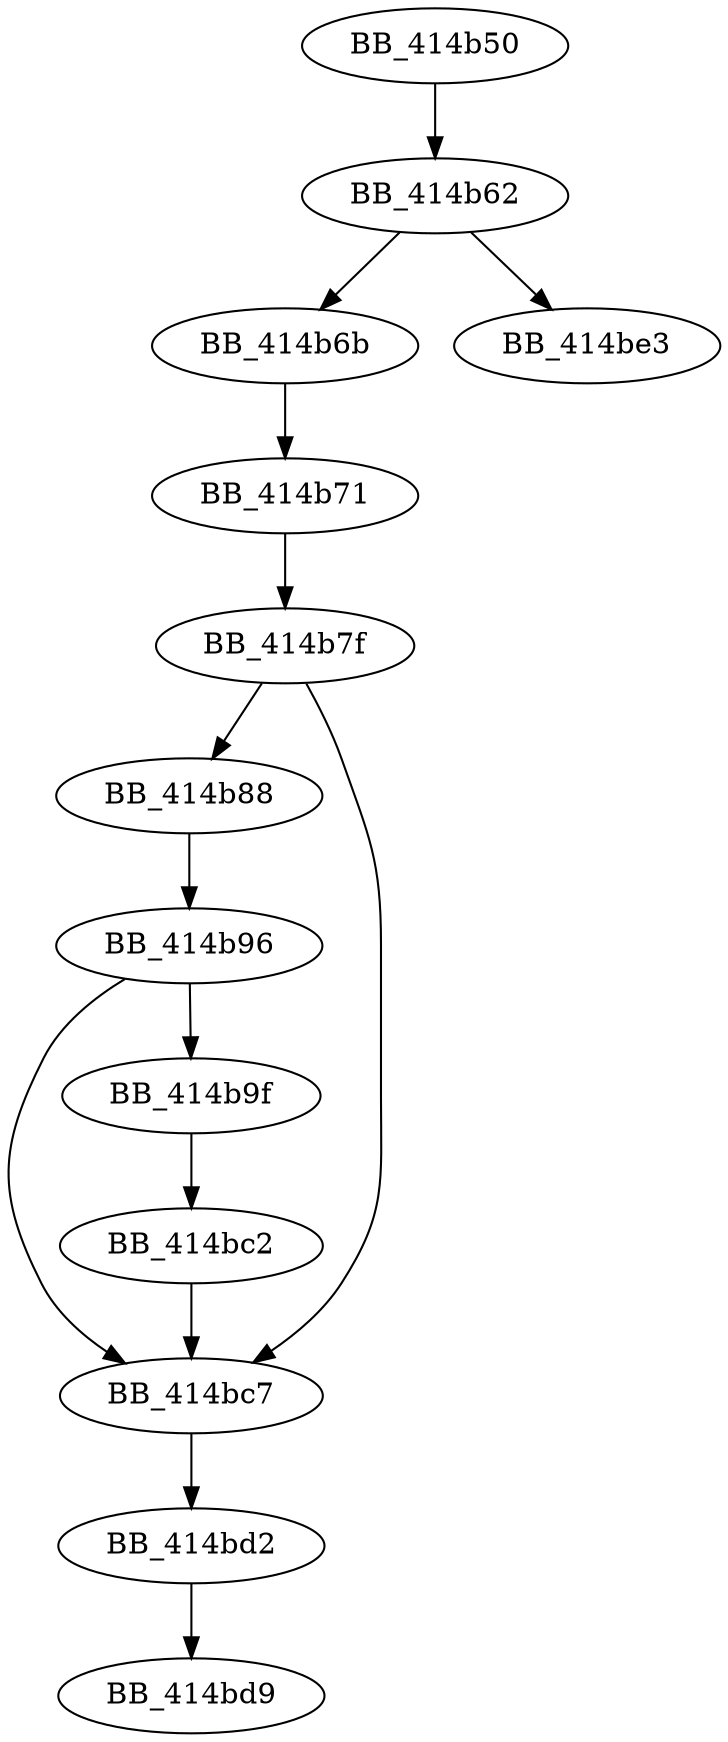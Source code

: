 DiGraph sub_414B50{
BB_414b50->BB_414b62
BB_414b62->BB_414b6b
BB_414b62->BB_414be3
BB_414b6b->BB_414b71
BB_414b71->BB_414b7f
BB_414b7f->BB_414b88
BB_414b7f->BB_414bc7
BB_414b88->BB_414b96
BB_414b96->BB_414b9f
BB_414b96->BB_414bc7
BB_414b9f->BB_414bc2
BB_414bc2->BB_414bc7
BB_414bc7->BB_414bd2
BB_414bd2->BB_414bd9
}
